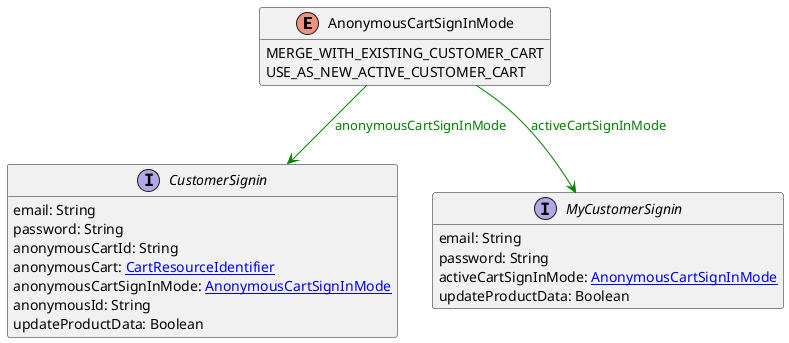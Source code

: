 @startuml

hide methods
enum AnonymousCartSignInMode {
    MERGE_WITH_EXISTING_CUSTOMER_CART
    USE_AS_NEW_ACTIVE_CUSTOMER_CART
}
interface CustomerSignin [[CustomerSignin.svg]]  {
    email: String
    password: String
    anonymousCartId: String
    anonymousCart: [[CartResourceIdentifier.svg CartResourceIdentifier]]
    anonymousCartSignInMode: [[AnonymousCartSignInMode.svg AnonymousCartSignInMode]]
    anonymousId: String
    updateProductData: Boolean
}
interface MyCustomerSignin [[MyCustomerSignin.svg]]  {
    email: String
    password: String
    activeCartSignInMode: [[AnonymousCartSignInMode.svg AnonymousCartSignInMode]]
    updateProductData: Boolean
}
AnonymousCartSignInMode --> CustomerSignin #green;text:green : "anonymousCartSignInMode"
AnonymousCartSignInMode --> MyCustomerSignin #green;text:green : "activeCartSignInMode"
@enduml
